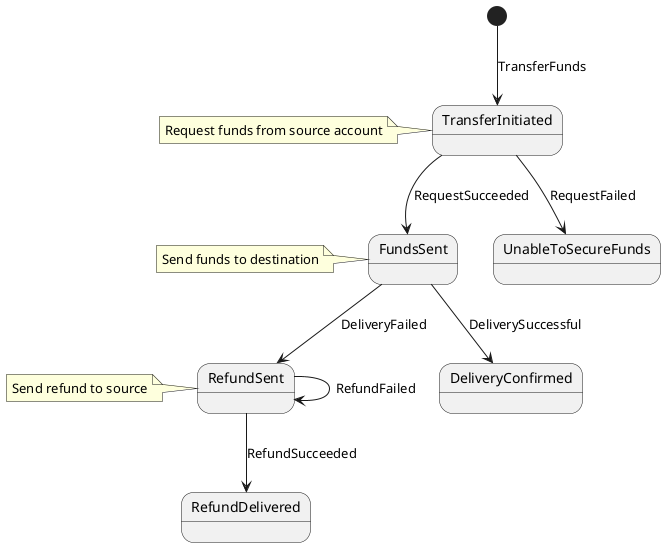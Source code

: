 @startuml
!pragma teoz true

[*] --> TransferInitiated : TransferFunds
note left of TransferInitiated
  Request funds from source account
end note
TransferInitiated --> UnableToSecureFunds : RequestFailed
TransferInitiated --> FundsSent : RequestSucceeded
note left of FundsSent
  Send funds to destination
end note
FundsSent --> DeliveryConfirmed : DeliverySuccessful
FundsSent --> RefundSent : DeliveryFailed
note left of RefundSent
  Send refund to source
end note
RefundSent --> RefundSent : RefundFailed
RefundSent --> RefundDelivered : RefundSucceeded

@enduml